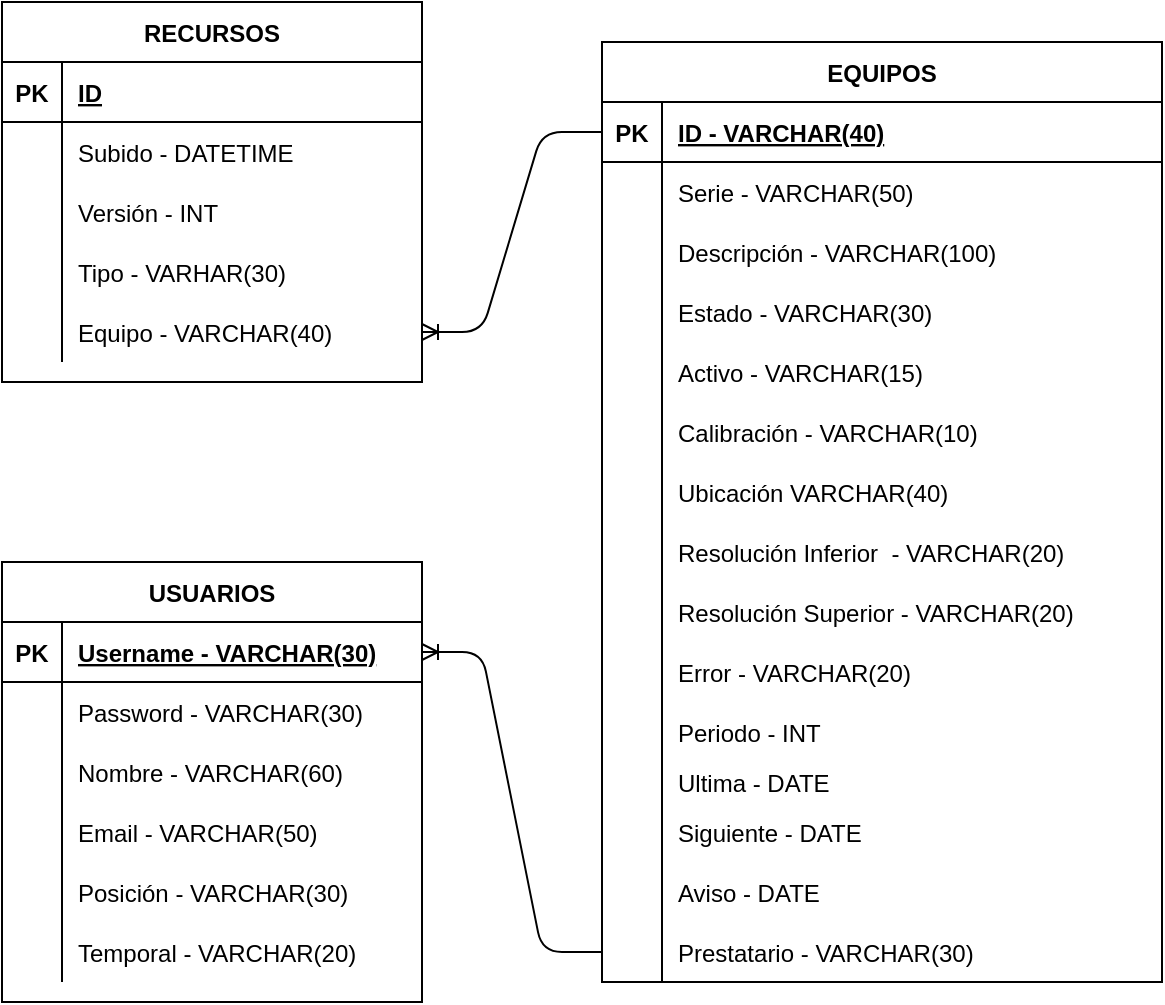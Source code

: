 <mxfile version="14.9.1" type="github">
  <diagram id="VOP7qsM3LI2n18yXFati" name="Page-1">
    <mxGraphModel dx="1221" dy="1850" grid="1" gridSize="10" guides="1" tooltips="1" connect="1" arrows="1" fold="1" page="1" pageScale="1" pageWidth="827" pageHeight="1169" math="0" shadow="0">
      <root>
        <mxCell id="0" />
        <mxCell id="1" parent="0" />
        <mxCell id="AiQ3czS3Y79dKDK99Ic4-1" value="EQUIPOS" style="shape=table;startSize=30;container=1;collapsible=1;childLayout=tableLayout;fixedRows=1;rowLines=0;fontStyle=1;align=center;resizeLast=1;" vertex="1" parent="1">
          <mxGeometry x="390" y="-260" width="280" height="470" as="geometry" />
        </mxCell>
        <mxCell id="AiQ3czS3Y79dKDK99Ic4-2" value="" style="shape=partialRectangle;collapsible=0;dropTarget=0;pointerEvents=0;fillColor=none;top=0;left=0;bottom=1;right=0;points=[[0,0.5],[1,0.5]];portConstraint=eastwest;" vertex="1" parent="AiQ3czS3Y79dKDK99Ic4-1">
          <mxGeometry y="30" width="280" height="30" as="geometry" />
        </mxCell>
        <mxCell id="AiQ3czS3Y79dKDK99Ic4-3" value="PK" style="shape=partialRectangle;connectable=0;fillColor=none;top=0;left=0;bottom=0;right=0;fontStyle=1;overflow=hidden;" vertex="1" parent="AiQ3czS3Y79dKDK99Ic4-2">
          <mxGeometry width="30" height="30" as="geometry" />
        </mxCell>
        <mxCell id="AiQ3czS3Y79dKDK99Ic4-4" value="ID - VARCHAR(40)" style="shape=partialRectangle;connectable=0;fillColor=none;top=0;left=0;bottom=0;right=0;align=left;spacingLeft=6;fontStyle=5;overflow=hidden;" vertex="1" parent="AiQ3czS3Y79dKDK99Ic4-2">
          <mxGeometry x="30" width="250" height="30" as="geometry" />
        </mxCell>
        <mxCell id="AiQ3czS3Y79dKDK99Ic4-5" value="" style="shape=partialRectangle;collapsible=0;dropTarget=0;pointerEvents=0;fillColor=none;top=0;left=0;bottom=0;right=0;points=[[0,0.5],[1,0.5]];portConstraint=eastwest;" vertex="1" parent="AiQ3czS3Y79dKDK99Ic4-1">
          <mxGeometry y="60" width="280" height="30" as="geometry" />
        </mxCell>
        <mxCell id="AiQ3czS3Y79dKDK99Ic4-6" value="" style="shape=partialRectangle;connectable=0;fillColor=none;top=0;left=0;bottom=0;right=0;editable=1;overflow=hidden;" vertex="1" parent="AiQ3czS3Y79dKDK99Ic4-5">
          <mxGeometry width="30" height="30" as="geometry" />
        </mxCell>
        <mxCell id="AiQ3czS3Y79dKDK99Ic4-7" value="Serie - VARCHAR(50)" style="shape=partialRectangle;connectable=0;fillColor=none;top=0;left=0;bottom=0;right=0;align=left;spacingLeft=6;overflow=hidden;" vertex="1" parent="AiQ3czS3Y79dKDK99Ic4-5">
          <mxGeometry x="30" width="250" height="30" as="geometry" />
        </mxCell>
        <mxCell id="AiQ3czS3Y79dKDK99Ic4-8" value="" style="shape=partialRectangle;collapsible=0;dropTarget=0;pointerEvents=0;fillColor=none;top=0;left=0;bottom=0;right=0;points=[[0,0.5],[1,0.5]];portConstraint=eastwest;" vertex="1" parent="AiQ3czS3Y79dKDK99Ic4-1">
          <mxGeometry y="90" width="280" height="30" as="geometry" />
        </mxCell>
        <mxCell id="AiQ3czS3Y79dKDK99Ic4-9" value="" style="shape=partialRectangle;connectable=0;fillColor=none;top=0;left=0;bottom=0;right=0;editable=1;overflow=hidden;" vertex="1" parent="AiQ3czS3Y79dKDK99Ic4-8">
          <mxGeometry width="30" height="30" as="geometry" />
        </mxCell>
        <mxCell id="AiQ3czS3Y79dKDK99Ic4-10" value="Descripción - VARCHAR(100)" style="shape=partialRectangle;connectable=0;fillColor=none;top=0;left=0;bottom=0;right=0;align=left;spacingLeft=6;overflow=hidden;" vertex="1" parent="AiQ3czS3Y79dKDK99Ic4-8">
          <mxGeometry x="30" width="250" height="30" as="geometry" />
        </mxCell>
        <mxCell id="AiQ3czS3Y79dKDK99Ic4-11" value="" style="shape=partialRectangle;collapsible=0;dropTarget=0;pointerEvents=0;fillColor=none;top=0;left=0;bottom=0;right=0;points=[[0,0.5],[1,0.5]];portConstraint=eastwest;" vertex="1" parent="AiQ3czS3Y79dKDK99Ic4-1">
          <mxGeometry y="120" width="280" height="30" as="geometry" />
        </mxCell>
        <mxCell id="AiQ3czS3Y79dKDK99Ic4-12" value="" style="shape=partialRectangle;connectable=0;fillColor=none;top=0;left=0;bottom=0;right=0;editable=1;overflow=hidden;" vertex="1" parent="AiQ3czS3Y79dKDK99Ic4-11">
          <mxGeometry width="30" height="30" as="geometry" />
        </mxCell>
        <mxCell id="AiQ3czS3Y79dKDK99Ic4-13" value="Estado - VARCHAR(30)" style="shape=partialRectangle;connectable=0;fillColor=none;top=0;left=0;bottom=0;right=0;align=left;spacingLeft=6;overflow=hidden;" vertex="1" parent="AiQ3czS3Y79dKDK99Ic4-11">
          <mxGeometry x="30" width="250" height="30" as="geometry" />
        </mxCell>
        <mxCell id="AiQ3czS3Y79dKDK99Ic4-17" value="" style="shape=partialRectangle;collapsible=0;dropTarget=0;pointerEvents=0;fillColor=none;top=0;left=0;bottom=0;right=0;points=[[0,0.5],[1,0.5]];portConstraint=eastwest;" vertex="1" parent="AiQ3czS3Y79dKDK99Ic4-1">
          <mxGeometry y="150" width="280" height="30" as="geometry" />
        </mxCell>
        <mxCell id="AiQ3czS3Y79dKDK99Ic4-18" value="" style="shape=partialRectangle;connectable=0;fillColor=none;top=0;left=0;bottom=0;right=0;editable=1;overflow=hidden;" vertex="1" parent="AiQ3czS3Y79dKDK99Ic4-17">
          <mxGeometry width="30" height="30" as="geometry" />
        </mxCell>
        <mxCell id="AiQ3czS3Y79dKDK99Ic4-19" value="Activo - VARCHAR(15)" style="shape=partialRectangle;connectable=0;fillColor=none;top=0;left=0;bottom=0;right=0;align=left;spacingLeft=6;overflow=hidden;" vertex="1" parent="AiQ3czS3Y79dKDK99Ic4-17">
          <mxGeometry x="30" width="250" height="30" as="geometry" />
        </mxCell>
        <mxCell id="AiQ3czS3Y79dKDK99Ic4-24" value="" style="shape=partialRectangle;collapsible=0;dropTarget=0;pointerEvents=0;fillColor=none;top=0;left=0;bottom=0;right=0;points=[[0,0.5],[1,0.5]];portConstraint=eastwest;" vertex="1" parent="AiQ3czS3Y79dKDK99Ic4-1">
          <mxGeometry y="180" width="280" height="30" as="geometry" />
        </mxCell>
        <mxCell id="AiQ3czS3Y79dKDK99Ic4-25" value="" style="shape=partialRectangle;connectable=0;fillColor=none;top=0;left=0;bottom=0;right=0;editable=1;overflow=hidden;" vertex="1" parent="AiQ3czS3Y79dKDK99Ic4-24">
          <mxGeometry width="30" height="30" as="geometry" />
        </mxCell>
        <mxCell id="AiQ3czS3Y79dKDK99Ic4-26" value="Calibración - VARCHAR(10)" style="shape=partialRectangle;connectable=0;fillColor=none;top=0;left=0;bottom=0;right=0;align=left;spacingLeft=6;overflow=hidden;" vertex="1" parent="AiQ3czS3Y79dKDK99Ic4-24">
          <mxGeometry x="30" width="250" height="30" as="geometry" />
        </mxCell>
        <mxCell id="AiQ3czS3Y79dKDK99Ic4-27" value="" style="shape=partialRectangle;collapsible=0;dropTarget=0;pointerEvents=0;fillColor=none;top=0;left=0;bottom=0;right=0;points=[[0,0.5],[1,0.5]];portConstraint=eastwest;" vertex="1" parent="AiQ3czS3Y79dKDK99Ic4-1">
          <mxGeometry y="210" width="280" height="30" as="geometry" />
        </mxCell>
        <mxCell id="AiQ3czS3Y79dKDK99Ic4-28" value="" style="shape=partialRectangle;connectable=0;fillColor=none;top=0;left=0;bottom=0;right=0;editable=1;overflow=hidden;" vertex="1" parent="AiQ3czS3Y79dKDK99Ic4-27">
          <mxGeometry width="30" height="30" as="geometry" />
        </mxCell>
        <mxCell id="AiQ3czS3Y79dKDK99Ic4-29" value="Ubicación VARCHAR(40)" style="shape=partialRectangle;connectable=0;fillColor=none;top=0;left=0;bottom=0;right=0;align=left;spacingLeft=6;overflow=hidden;" vertex="1" parent="AiQ3czS3Y79dKDK99Ic4-27">
          <mxGeometry x="30" width="250" height="30" as="geometry" />
        </mxCell>
        <mxCell id="AiQ3czS3Y79dKDK99Ic4-30" value="" style="shape=partialRectangle;collapsible=0;dropTarget=0;pointerEvents=0;fillColor=none;top=0;left=0;bottom=0;right=0;points=[[0,0.5],[1,0.5]];portConstraint=eastwest;" vertex="1" parent="AiQ3czS3Y79dKDK99Ic4-1">
          <mxGeometry y="240" width="280" height="30" as="geometry" />
        </mxCell>
        <mxCell id="AiQ3czS3Y79dKDK99Ic4-31" value="" style="shape=partialRectangle;connectable=0;fillColor=none;top=0;left=0;bottom=0;right=0;editable=1;overflow=hidden;" vertex="1" parent="AiQ3czS3Y79dKDK99Ic4-30">
          <mxGeometry width="30" height="30" as="geometry" />
        </mxCell>
        <mxCell id="AiQ3czS3Y79dKDK99Ic4-32" value="Resolución Inferior  - VARCHAR(20)" style="shape=partialRectangle;connectable=0;fillColor=none;top=0;left=0;bottom=0;right=0;align=left;spacingLeft=6;overflow=hidden;" vertex="1" parent="AiQ3czS3Y79dKDK99Ic4-30">
          <mxGeometry x="30" width="250" height="30" as="geometry" />
        </mxCell>
        <mxCell id="AiQ3czS3Y79dKDK99Ic4-33" value="" style="shape=partialRectangle;collapsible=0;dropTarget=0;pointerEvents=0;fillColor=none;top=0;left=0;bottom=0;right=0;points=[[0,0.5],[1,0.5]];portConstraint=eastwest;" vertex="1" parent="AiQ3czS3Y79dKDK99Ic4-1">
          <mxGeometry y="270" width="280" height="30" as="geometry" />
        </mxCell>
        <mxCell id="AiQ3czS3Y79dKDK99Ic4-34" value="" style="shape=partialRectangle;connectable=0;fillColor=none;top=0;left=0;bottom=0;right=0;editable=1;overflow=hidden;" vertex="1" parent="AiQ3czS3Y79dKDK99Ic4-33">
          <mxGeometry width="30" height="30" as="geometry" />
        </mxCell>
        <mxCell id="AiQ3czS3Y79dKDK99Ic4-35" value="Resolución Superior - VARCHAR(20)" style="shape=partialRectangle;connectable=0;fillColor=none;top=0;left=0;bottom=0;right=0;align=left;spacingLeft=6;overflow=hidden;" vertex="1" parent="AiQ3czS3Y79dKDK99Ic4-33">
          <mxGeometry x="30" width="250" height="30" as="geometry" />
        </mxCell>
        <mxCell id="AiQ3czS3Y79dKDK99Ic4-36" value="" style="shape=partialRectangle;collapsible=0;dropTarget=0;pointerEvents=0;fillColor=none;top=0;left=0;bottom=0;right=0;points=[[0,0.5],[1,0.5]];portConstraint=eastwest;" vertex="1" parent="AiQ3czS3Y79dKDK99Ic4-1">
          <mxGeometry y="300" width="280" height="30" as="geometry" />
        </mxCell>
        <mxCell id="AiQ3czS3Y79dKDK99Ic4-37" value="" style="shape=partialRectangle;connectable=0;fillColor=none;top=0;left=0;bottom=0;right=0;editable=1;overflow=hidden;" vertex="1" parent="AiQ3czS3Y79dKDK99Ic4-36">
          <mxGeometry width="30" height="30" as="geometry" />
        </mxCell>
        <mxCell id="AiQ3czS3Y79dKDK99Ic4-38" value="Error - VARCHAR(20)" style="shape=partialRectangle;connectable=0;fillColor=none;top=0;left=0;bottom=0;right=0;align=left;spacingLeft=6;overflow=hidden;" vertex="1" parent="AiQ3czS3Y79dKDK99Ic4-36">
          <mxGeometry x="30" width="250" height="30" as="geometry" />
        </mxCell>
        <mxCell id="AiQ3czS3Y79dKDK99Ic4-39" value="" style="shape=partialRectangle;collapsible=0;dropTarget=0;pointerEvents=0;fillColor=none;top=0;left=0;bottom=0;right=0;points=[[0,0.5],[1,0.5]];portConstraint=eastwest;" vertex="1" parent="AiQ3czS3Y79dKDK99Ic4-1">
          <mxGeometry y="330" width="280" height="30" as="geometry" />
        </mxCell>
        <mxCell id="AiQ3czS3Y79dKDK99Ic4-40" value="" style="shape=partialRectangle;connectable=0;fillColor=none;top=0;left=0;bottom=0;right=0;editable=1;overflow=hidden;" vertex="1" parent="AiQ3czS3Y79dKDK99Ic4-39">
          <mxGeometry width="30" height="30" as="geometry" />
        </mxCell>
        <mxCell id="AiQ3czS3Y79dKDK99Ic4-41" value="Periodo - INT" style="shape=partialRectangle;connectable=0;fillColor=none;top=0;left=0;bottom=0;right=0;align=left;spacingLeft=6;overflow=hidden;" vertex="1" parent="AiQ3czS3Y79dKDK99Ic4-39">
          <mxGeometry x="30" width="250" height="30" as="geometry" />
        </mxCell>
        <mxCell id="AiQ3czS3Y79dKDK99Ic4-43" value="" style="shape=partialRectangle;collapsible=0;dropTarget=0;pointerEvents=0;fillColor=none;top=0;left=0;bottom=0;right=0;points=[[0,0.5],[1,0.5]];portConstraint=eastwest;" vertex="1" parent="AiQ3czS3Y79dKDK99Ic4-1">
          <mxGeometry y="360" width="280" height="20" as="geometry" />
        </mxCell>
        <mxCell id="AiQ3czS3Y79dKDK99Ic4-44" value="" style="shape=partialRectangle;connectable=0;fillColor=none;top=0;left=0;bottom=0;right=0;editable=1;overflow=hidden;" vertex="1" parent="AiQ3czS3Y79dKDK99Ic4-43">
          <mxGeometry width="30" height="20" as="geometry" />
        </mxCell>
        <mxCell id="AiQ3czS3Y79dKDK99Ic4-45" value="Ultima - DATE" style="shape=partialRectangle;connectable=0;fillColor=none;top=0;left=0;bottom=0;right=0;align=left;spacingLeft=6;overflow=hidden;" vertex="1" parent="AiQ3czS3Y79dKDK99Ic4-43">
          <mxGeometry x="30" width="250" height="20" as="geometry" />
        </mxCell>
        <mxCell id="AiQ3czS3Y79dKDK99Ic4-46" value="" style="shape=partialRectangle;collapsible=0;dropTarget=0;pointerEvents=0;fillColor=none;top=0;left=0;bottom=0;right=0;points=[[0,0.5],[1,0.5]];portConstraint=eastwest;" vertex="1" parent="AiQ3czS3Y79dKDK99Ic4-1">
          <mxGeometry y="380" width="280" height="30" as="geometry" />
        </mxCell>
        <mxCell id="AiQ3czS3Y79dKDK99Ic4-47" value="" style="shape=partialRectangle;connectable=0;fillColor=none;top=0;left=0;bottom=0;right=0;editable=1;overflow=hidden;" vertex="1" parent="AiQ3czS3Y79dKDK99Ic4-46">
          <mxGeometry width="30" height="30" as="geometry" />
        </mxCell>
        <mxCell id="AiQ3czS3Y79dKDK99Ic4-48" value="Siguiente - DATE" style="shape=partialRectangle;connectable=0;fillColor=none;top=0;left=0;bottom=0;right=0;align=left;spacingLeft=6;overflow=hidden;" vertex="1" parent="AiQ3czS3Y79dKDK99Ic4-46">
          <mxGeometry x="30" width="250" height="30" as="geometry" />
        </mxCell>
        <mxCell id="AiQ3czS3Y79dKDK99Ic4-63" value="" style="shape=partialRectangle;collapsible=0;dropTarget=0;pointerEvents=0;fillColor=none;top=0;left=0;bottom=0;right=0;points=[[0,0.5],[1,0.5]];portConstraint=eastwest;" vertex="1" parent="AiQ3czS3Y79dKDK99Ic4-1">
          <mxGeometry y="410" width="280" height="30" as="geometry" />
        </mxCell>
        <mxCell id="AiQ3czS3Y79dKDK99Ic4-64" value="" style="shape=partialRectangle;connectable=0;fillColor=none;top=0;left=0;bottom=0;right=0;editable=1;overflow=hidden;" vertex="1" parent="AiQ3czS3Y79dKDK99Ic4-63">
          <mxGeometry width="30" height="30" as="geometry" />
        </mxCell>
        <mxCell id="AiQ3czS3Y79dKDK99Ic4-65" value="Aviso - DATE" style="shape=partialRectangle;connectable=0;fillColor=none;top=0;left=0;bottom=0;right=0;align=left;spacingLeft=6;overflow=hidden;" vertex="1" parent="AiQ3czS3Y79dKDK99Ic4-63">
          <mxGeometry x="30" width="250" height="30" as="geometry" />
        </mxCell>
        <mxCell id="AiQ3czS3Y79dKDK99Ic4-66" value="" style="shape=partialRectangle;collapsible=0;dropTarget=0;pointerEvents=0;fillColor=none;top=0;left=0;bottom=0;right=0;points=[[0,0.5],[1,0.5]];portConstraint=eastwest;" vertex="1" parent="AiQ3czS3Y79dKDK99Ic4-1">
          <mxGeometry y="440" width="280" height="30" as="geometry" />
        </mxCell>
        <mxCell id="AiQ3czS3Y79dKDK99Ic4-67" value="" style="shape=partialRectangle;connectable=0;fillColor=none;top=0;left=0;bottom=0;right=0;editable=1;overflow=hidden;" vertex="1" parent="AiQ3czS3Y79dKDK99Ic4-66">
          <mxGeometry width="30" height="30" as="geometry" />
        </mxCell>
        <mxCell id="AiQ3czS3Y79dKDK99Ic4-68" value="Prestatario - VARCHAR(30)" style="shape=partialRectangle;connectable=0;fillColor=none;top=0;left=0;bottom=0;right=0;align=left;spacingLeft=6;overflow=hidden;" vertex="1" parent="AiQ3czS3Y79dKDK99Ic4-66">
          <mxGeometry x="30" width="250" height="30" as="geometry" />
        </mxCell>
        <mxCell id="AiQ3czS3Y79dKDK99Ic4-82" value="USUARIOS" style="shape=table;startSize=30;container=1;collapsible=1;childLayout=tableLayout;fixedRows=1;rowLines=0;fontStyle=1;align=center;resizeLast=1;" vertex="1" parent="1">
          <mxGeometry x="90" width="210" height="220" as="geometry" />
        </mxCell>
        <mxCell id="AiQ3czS3Y79dKDK99Ic4-83" value="" style="shape=partialRectangle;collapsible=0;dropTarget=0;pointerEvents=0;fillColor=none;top=0;left=0;bottom=1;right=0;points=[[0,0.5],[1,0.5]];portConstraint=eastwest;" vertex="1" parent="AiQ3czS3Y79dKDK99Ic4-82">
          <mxGeometry y="30" width="210" height="30" as="geometry" />
        </mxCell>
        <mxCell id="AiQ3czS3Y79dKDK99Ic4-84" value="PK" style="shape=partialRectangle;connectable=0;fillColor=none;top=0;left=0;bottom=0;right=0;fontStyle=1;overflow=hidden;" vertex="1" parent="AiQ3czS3Y79dKDK99Ic4-83">
          <mxGeometry width="30" height="30" as="geometry" />
        </mxCell>
        <mxCell id="AiQ3czS3Y79dKDK99Ic4-85" value="Username - VARCHAR(30)" style="shape=partialRectangle;connectable=0;fillColor=none;top=0;left=0;bottom=0;right=0;align=left;spacingLeft=6;fontStyle=5;overflow=hidden;" vertex="1" parent="AiQ3czS3Y79dKDK99Ic4-83">
          <mxGeometry x="30" width="180" height="30" as="geometry" />
        </mxCell>
        <mxCell id="AiQ3czS3Y79dKDK99Ic4-86" value="" style="shape=partialRectangle;collapsible=0;dropTarget=0;pointerEvents=0;fillColor=none;top=0;left=0;bottom=0;right=0;points=[[0,0.5],[1,0.5]];portConstraint=eastwest;" vertex="1" parent="AiQ3czS3Y79dKDK99Ic4-82">
          <mxGeometry y="60" width="210" height="30" as="geometry" />
        </mxCell>
        <mxCell id="AiQ3czS3Y79dKDK99Ic4-87" value="" style="shape=partialRectangle;connectable=0;fillColor=none;top=0;left=0;bottom=0;right=0;editable=1;overflow=hidden;" vertex="1" parent="AiQ3czS3Y79dKDK99Ic4-86">
          <mxGeometry width="30" height="30" as="geometry" />
        </mxCell>
        <mxCell id="AiQ3czS3Y79dKDK99Ic4-88" value="Password - VARCHAR(30)" style="shape=partialRectangle;connectable=0;fillColor=none;top=0;left=0;bottom=0;right=0;align=left;spacingLeft=6;overflow=hidden;" vertex="1" parent="AiQ3czS3Y79dKDK99Ic4-86">
          <mxGeometry x="30" width="180" height="30" as="geometry" />
        </mxCell>
        <mxCell id="AiQ3czS3Y79dKDK99Ic4-89" value="" style="shape=partialRectangle;collapsible=0;dropTarget=0;pointerEvents=0;fillColor=none;top=0;left=0;bottom=0;right=0;points=[[0,0.5],[1,0.5]];portConstraint=eastwest;" vertex="1" parent="AiQ3czS3Y79dKDK99Ic4-82">
          <mxGeometry y="90" width="210" height="30" as="geometry" />
        </mxCell>
        <mxCell id="AiQ3czS3Y79dKDK99Ic4-90" value="" style="shape=partialRectangle;connectable=0;fillColor=none;top=0;left=0;bottom=0;right=0;editable=1;overflow=hidden;" vertex="1" parent="AiQ3czS3Y79dKDK99Ic4-89">
          <mxGeometry width="30" height="30" as="geometry" />
        </mxCell>
        <mxCell id="AiQ3czS3Y79dKDK99Ic4-91" value="Nombre - VARCHAR(60)" style="shape=partialRectangle;connectable=0;fillColor=none;top=0;left=0;bottom=0;right=0;align=left;spacingLeft=6;overflow=hidden;" vertex="1" parent="AiQ3czS3Y79dKDK99Ic4-89">
          <mxGeometry x="30" width="180" height="30" as="geometry" />
        </mxCell>
        <mxCell id="AiQ3czS3Y79dKDK99Ic4-92" value="" style="shape=partialRectangle;collapsible=0;dropTarget=0;pointerEvents=0;fillColor=none;top=0;left=0;bottom=0;right=0;points=[[0,0.5],[1,0.5]];portConstraint=eastwest;" vertex="1" parent="AiQ3czS3Y79dKDK99Ic4-82">
          <mxGeometry y="120" width="210" height="30" as="geometry" />
        </mxCell>
        <mxCell id="AiQ3czS3Y79dKDK99Ic4-93" value="" style="shape=partialRectangle;connectable=0;fillColor=none;top=0;left=0;bottom=0;right=0;editable=1;overflow=hidden;" vertex="1" parent="AiQ3czS3Y79dKDK99Ic4-92">
          <mxGeometry width="30" height="30" as="geometry" />
        </mxCell>
        <mxCell id="AiQ3czS3Y79dKDK99Ic4-94" value="Email - VARCHAR(50)" style="shape=partialRectangle;connectable=0;fillColor=none;top=0;left=0;bottom=0;right=0;align=left;spacingLeft=6;overflow=hidden;" vertex="1" parent="AiQ3czS3Y79dKDK99Ic4-92">
          <mxGeometry x="30" width="180" height="30" as="geometry" />
        </mxCell>
        <mxCell id="AiQ3czS3Y79dKDK99Ic4-95" value="" style="shape=partialRectangle;collapsible=0;dropTarget=0;pointerEvents=0;fillColor=none;top=0;left=0;bottom=0;right=0;points=[[0,0.5],[1,0.5]];portConstraint=eastwest;" vertex="1" parent="AiQ3czS3Y79dKDK99Ic4-82">
          <mxGeometry y="150" width="210" height="30" as="geometry" />
        </mxCell>
        <mxCell id="AiQ3czS3Y79dKDK99Ic4-96" value="" style="shape=partialRectangle;connectable=0;fillColor=none;top=0;left=0;bottom=0;right=0;editable=1;overflow=hidden;" vertex="1" parent="AiQ3czS3Y79dKDK99Ic4-95">
          <mxGeometry width="30" height="30" as="geometry" />
        </mxCell>
        <mxCell id="AiQ3czS3Y79dKDK99Ic4-97" value="Posición - VARCHAR(30)" style="shape=partialRectangle;connectable=0;fillColor=none;top=0;left=0;bottom=0;right=0;align=left;spacingLeft=6;overflow=hidden;" vertex="1" parent="AiQ3czS3Y79dKDK99Ic4-95">
          <mxGeometry x="30" width="180" height="30" as="geometry" />
        </mxCell>
        <mxCell id="AiQ3czS3Y79dKDK99Ic4-98" value="" style="shape=partialRectangle;collapsible=0;dropTarget=0;pointerEvents=0;fillColor=none;top=0;left=0;bottom=0;right=0;points=[[0,0.5],[1,0.5]];portConstraint=eastwest;" vertex="1" parent="AiQ3czS3Y79dKDK99Ic4-82">
          <mxGeometry y="180" width="210" height="30" as="geometry" />
        </mxCell>
        <mxCell id="AiQ3czS3Y79dKDK99Ic4-99" value="" style="shape=partialRectangle;connectable=0;fillColor=none;top=0;left=0;bottom=0;right=0;editable=1;overflow=hidden;" vertex="1" parent="AiQ3czS3Y79dKDK99Ic4-98">
          <mxGeometry width="30" height="30" as="geometry" />
        </mxCell>
        <mxCell id="AiQ3czS3Y79dKDK99Ic4-100" value="Temporal - VARCHAR(20)" style="shape=partialRectangle;connectable=0;fillColor=none;top=0;left=0;bottom=0;right=0;align=left;spacingLeft=6;overflow=hidden;" vertex="1" parent="AiQ3czS3Y79dKDK99Ic4-98">
          <mxGeometry x="30" width="180" height="30" as="geometry" />
        </mxCell>
        <mxCell id="AiQ3czS3Y79dKDK99Ic4-102" value="" style="edgeStyle=entityRelationEdgeStyle;fontSize=12;html=1;endArrow=ERoneToMany;exitX=0;exitY=0.5;exitDx=0;exitDy=0;entryX=1;entryY=0.5;entryDx=0;entryDy=0;" edge="1" parent="1" source="AiQ3czS3Y79dKDK99Ic4-66" target="AiQ3czS3Y79dKDK99Ic4-83">
          <mxGeometry width="100" height="100" relative="1" as="geometry">
            <mxPoint x="190" y="500" as="sourcePoint" />
            <mxPoint x="290" y="400" as="targetPoint" />
          </mxGeometry>
        </mxCell>
        <mxCell id="AiQ3czS3Y79dKDK99Ic4-103" value="RECURSOS" style="shape=table;startSize=30;container=1;collapsible=1;childLayout=tableLayout;fixedRows=1;rowLines=0;fontStyle=1;align=center;resizeLast=1;" vertex="1" parent="1">
          <mxGeometry x="90" y="-280" width="210" height="190" as="geometry" />
        </mxCell>
        <mxCell id="AiQ3czS3Y79dKDK99Ic4-104" value="" style="shape=partialRectangle;collapsible=0;dropTarget=0;pointerEvents=0;fillColor=none;top=0;left=0;bottom=1;right=0;points=[[0,0.5],[1,0.5]];portConstraint=eastwest;" vertex="1" parent="AiQ3czS3Y79dKDK99Ic4-103">
          <mxGeometry y="30" width="210" height="30" as="geometry" />
        </mxCell>
        <mxCell id="AiQ3czS3Y79dKDK99Ic4-105" value="PK" style="shape=partialRectangle;connectable=0;fillColor=none;top=0;left=0;bottom=0;right=0;fontStyle=1;overflow=hidden;" vertex="1" parent="AiQ3czS3Y79dKDK99Ic4-104">
          <mxGeometry width="30" height="30" as="geometry" />
        </mxCell>
        <mxCell id="AiQ3czS3Y79dKDK99Ic4-106" value="ID" style="shape=partialRectangle;connectable=0;fillColor=none;top=0;left=0;bottom=0;right=0;align=left;spacingLeft=6;fontStyle=5;overflow=hidden;" vertex="1" parent="AiQ3czS3Y79dKDK99Ic4-104">
          <mxGeometry x="30" width="180" height="30" as="geometry" />
        </mxCell>
        <mxCell id="AiQ3czS3Y79dKDK99Ic4-107" value="" style="shape=partialRectangle;collapsible=0;dropTarget=0;pointerEvents=0;fillColor=none;top=0;left=0;bottom=0;right=0;points=[[0,0.5],[1,0.5]];portConstraint=eastwest;" vertex="1" parent="AiQ3czS3Y79dKDK99Ic4-103">
          <mxGeometry y="60" width="210" height="30" as="geometry" />
        </mxCell>
        <mxCell id="AiQ3czS3Y79dKDK99Ic4-108" value="" style="shape=partialRectangle;connectable=0;fillColor=none;top=0;left=0;bottom=0;right=0;editable=1;overflow=hidden;" vertex="1" parent="AiQ3czS3Y79dKDK99Ic4-107">
          <mxGeometry width="30" height="30" as="geometry" />
        </mxCell>
        <mxCell id="AiQ3czS3Y79dKDK99Ic4-109" value="Subido - DATETIME" style="shape=partialRectangle;connectable=0;fillColor=none;top=0;left=0;bottom=0;right=0;align=left;spacingLeft=6;overflow=hidden;" vertex="1" parent="AiQ3czS3Y79dKDK99Ic4-107">
          <mxGeometry x="30" width="180" height="30" as="geometry" />
        </mxCell>
        <mxCell id="AiQ3czS3Y79dKDK99Ic4-110" value="" style="shape=partialRectangle;collapsible=0;dropTarget=0;pointerEvents=0;fillColor=none;top=0;left=0;bottom=0;right=0;points=[[0,0.5],[1,0.5]];portConstraint=eastwest;" vertex="1" parent="AiQ3czS3Y79dKDK99Ic4-103">
          <mxGeometry y="90" width="210" height="30" as="geometry" />
        </mxCell>
        <mxCell id="AiQ3czS3Y79dKDK99Ic4-111" value="" style="shape=partialRectangle;connectable=0;fillColor=none;top=0;left=0;bottom=0;right=0;editable=1;overflow=hidden;" vertex="1" parent="AiQ3czS3Y79dKDK99Ic4-110">
          <mxGeometry width="30" height="30" as="geometry" />
        </mxCell>
        <mxCell id="AiQ3czS3Y79dKDK99Ic4-112" value="Versión - INT" style="shape=partialRectangle;connectable=0;fillColor=none;top=0;left=0;bottom=0;right=0;align=left;spacingLeft=6;overflow=hidden;" vertex="1" parent="AiQ3czS3Y79dKDK99Ic4-110">
          <mxGeometry x="30" width="180" height="30" as="geometry" />
        </mxCell>
        <mxCell id="AiQ3czS3Y79dKDK99Ic4-113" value="" style="shape=partialRectangle;collapsible=0;dropTarget=0;pointerEvents=0;fillColor=none;top=0;left=0;bottom=0;right=0;points=[[0,0.5],[1,0.5]];portConstraint=eastwest;" vertex="1" parent="AiQ3czS3Y79dKDK99Ic4-103">
          <mxGeometry y="120" width="210" height="30" as="geometry" />
        </mxCell>
        <mxCell id="AiQ3czS3Y79dKDK99Ic4-114" value="" style="shape=partialRectangle;connectable=0;fillColor=none;top=0;left=0;bottom=0;right=0;editable=1;overflow=hidden;" vertex="1" parent="AiQ3czS3Y79dKDK99Ic4-113">
          <mxGeometry width="30" height="30" as="geometry" />
        </mxCell>
        <mxCell id="AiQ3czS3Y79dKDK99Ic4-115" value="Tipo - VARHAR(30)" style="shape=partialRectangle;connectable=0;fillColor=none;top=0;left=0;bottom=0;right=0;align=left;spacingLeft=6;overflow=hidden;" vertex="1" parent="AiQ3czS3Y79dKDK99Ic4-113">
          <mxGeometry x="30" width="180" height="30" as="geometry" />
        </mxCell>
        <mxCell id="AiQ3czS3Y79dKDK99Ic4-116" value="" style="shape=partialRectangle;collapsible=0;dropTarget=0;pointerEvents=0;fillColor=none;top=0;left=0;bottom=0;right=0;points=[[0,0.5],[1,0.5]];portConstraint=eastwest;" vertex="1" parent="AiQ3czS3Y79dKDK99Ic4-103">
          <mxGeometry y="150" width="210" height="30" as="geometry" />
        </mxCell>
        <mxCell id="AiQ3czS3Y79dKDK99Ic4-117" value="" style="shape=partialRectangle;connectable=0;fillColor=none;top=0;left=0;bottom=0;right=0;editable=1;overflow=hidden;" vertex="1" parent="AiQ3czS3Y79dKDK99Ic4-116">
          <mxGeometry width="30" height="30" as="geometry" />
        </mxCell>
        <mxCell id="AiQ3czS3Y79dKDK99Ic4-118" value="Equipo - VARCHAR(40)" style="shape=partialRectangle;connectable=0;fillColor=none;top=0;left=0;bottom=0;right=0;align=left;spacingLeft=6;overflow=hidden;" vertex="1" parent="AiQ3czS3Y79dKDK99Ic4-116">
          <mxGeometry x="30" width="180" height="30" as="geometry" />
        </mxCell>
        <mxCell id="AiQ3czS3Y79dKDK99Ic4-120" value="" style="edgeStyle=entityRelationEdgeStyle;fontSize=12;html=1;endArrow=ERoneToMany;entryX=1;entryY=0.5;entryDx=0;entryDy=0;exitX=0;exitY=0.5;exitDx=0;exitDy=0;" edge="1" parent="1" source="AiQ3czS3Y79dKDK99Ic4-2" target="AiQ3czS3Y79dKDK99Ic4-116">
          <mxGeometry width="100" height="100" relative="1" as="geometry">
            <mxPoint x="300" y="-20" as="sourcePoint" />
            <mxPoint x="400" y="-120" as="targetPoint" />
          </mxGeometry>
        </mxCell>
      </root>
    </mxGraphModel>
  </diagram>
</mxfile>
